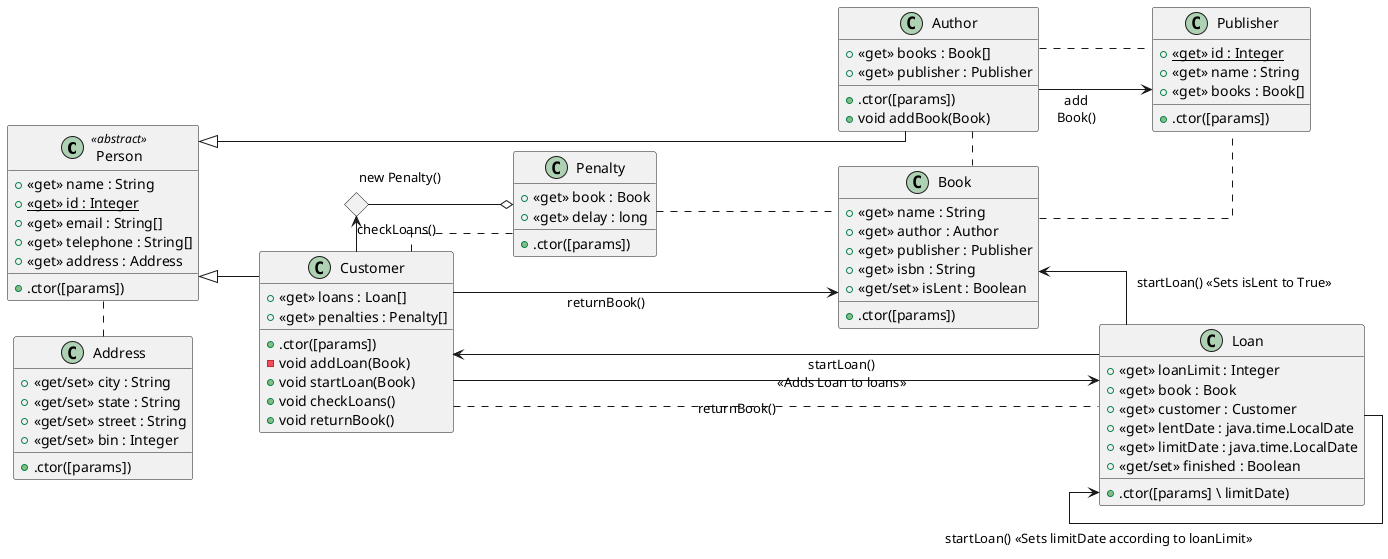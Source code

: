 @startuml
skinparam shadowing false
skinparam linetype ortho
left to right direction

class Person << abstract >>{
    +<<get>> name : String
    +<<get>> {static} id : Integer
    +<<get>> email : String[]
    +<<get>> telephone : String[]
    +<<get>> address : Address
    + .ctor([params])
}
class Address {
    +<<get/set>> city : String
    +<<get/set>> state : String
    +<<get/set>> street : String
    +<<get/set>> bin : Integer
    +.ctor([params])
}
class Book {
    +<<get>> name : String
    +<<get>> author : Author
    +<<get>> publisher : Publisher
    +<<get>> isbn : String
    +<<get/set>> isLent : Boolean
    +.ctor([params])
}
class Customer extends Person{
    +<<get>> loans : Loan[]
    +<<get>> penalties : Penalty[]
    +.ctor([params])
    -void addLoan(Book)
    +void startLoan(Book)
    +void checkLoans()
    +void returnBook()
}

class Author extends Person {
    +<<get>> books : Book[]
    +<<get>> publisher : Publisher
    +.ctor([params])
    + void addBook(Book)
}


class Loan {
    +<<get>> loanLimit : Integer
    +<<get>> book : Book
    +<<get>> customer : Customer
    +<<get>> lentDate : java.time.LocalDate
    +<<get>> limitDate : java.time.LocalDate
    +<<get/set>> finished : Boolean
    +.ctor([params] \ limitDate)


}

class Publisher {
    +<<get>> {static} id : Integer
    +<<get>> name : String
    +<<get>> books : Book[]
    +.ctor([params])
}

class Penalty {
    +<<get>> book : Book
    +<<get>> delay : long
    +.ctor([params])
}

Person . Address

Book .. Publisher

Customer .. Loan
Customer .. Penalty
<> diamond
Customer -left-> diamond : checkLoans()\t
diamond --o Penalty : new Penalty()\n
Customer --> Loan : \nreturnBook()
Customer -----> Book: returnBook()

Book <-- Loan : \tstartLoan() <<Sets isLent to True>>
Customer <-- Loan : startLoan()\n<<Adds Loan to loans>>
Loan <- Loan : startLoan() <<Sets limitDate according to loanLimit>>

Author. Book
Author --> Publisher : add\nBook()
Author .. Publisher

Penalty .. Book

@enduml